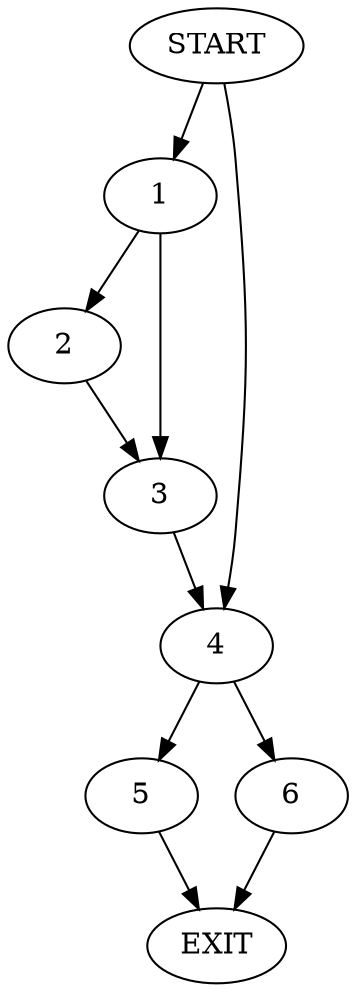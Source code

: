 digraph { 
0 [label="START"];
1;
2;
3;
4;
5;
6;
7[label="EXIT"];
0 -> 1;
0 -> 4;
1 -> 2;
1 -> 3;
2 -> 3;
3 -> 4;
4 -> 5;
4 -> 6;
5 -> 7;
6 -> 7;
}